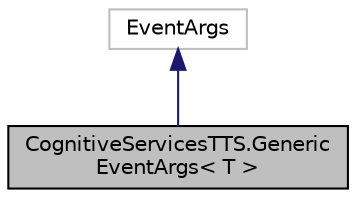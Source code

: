 digraph "CognitiveServicesTTS.GenericEventArgs&lt; T &gt;"
{
 // LATEX_PDF_SIZE
  edge [fontname="Helvetica",fontsize="10",labelfontname="Helvetica",labelfontsize="10"];
  node [fontname="Helvetica",fontsize="10",shape=record];
  Node1 [label="CognitiveServicesTTS.Generic\lEventArgs\< T \>",height=0.2,width=0.4,color="black", fillcolor="grey75", style="filled", fontcolor="black",tooltip="Generic event args"];
  Node2 -> Node1 [dir="back",color="midnightblue",fontsize="10",style="solid",fontname="Helvetica"];
  Node2 [label="EventArgs",height=0.2,width=0.4,color="grey75", fillcolor="white", style="filled",tooltip=" "];
}
